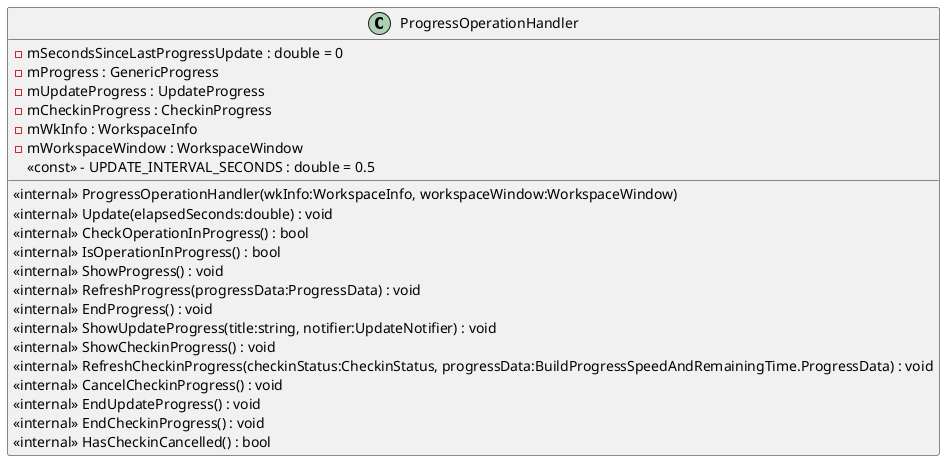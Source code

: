 @startuml
class ProgressOperationHandler {
    <<internal>> ProgressOperationHandler(wkInfo:WorkspaceInfo, workspaceWindow:WorkspaceWindow)
    <<internal>> Update(elapsedSeconds:double) : void
    <<internal>> CheckOperationInProgress() : bool
    <<internal>> IsOperationInProgress() : bool
    <<internal>> ShowProgress() : void
    <<internal>> RefreshProgress(progressData:ProgressData) : void
    <<internal>> EndProgress() : void
    <<internal>> ShowUpdateProgress(title:string, notifier:UpdateNotifier) : void
    <<internal>> ShowCheckinProgress() : void
    <<internal>> RefreshCheckinProgress(checkinStatus:CheckinStatus, progressData:BuildProgressSpeedAndRemainingTime.ProgressData) : void
    <<internal>> CancelCheckinProgress() : void
    <<internal>> EndUpdateProgress() : void
    <<internal>> EndCheckinProgress() : void
    <<internal>> HasCheckinCancelled() : bool
    - mSecondsSinceLastProgressUpdate : double = 0
    - mProgress : GenericProgress
    - mUpdateProgress : UpdateProgress
    - mCheckinProgress : CheckinProgress
    - mWkInfo : WorkspaceInfo
    - mWorkspaceWindow : WorkspaceWindow
    <<const>> - UPDATE_INTERVAL_SECONDS : double = 0.5
}
@enduml
